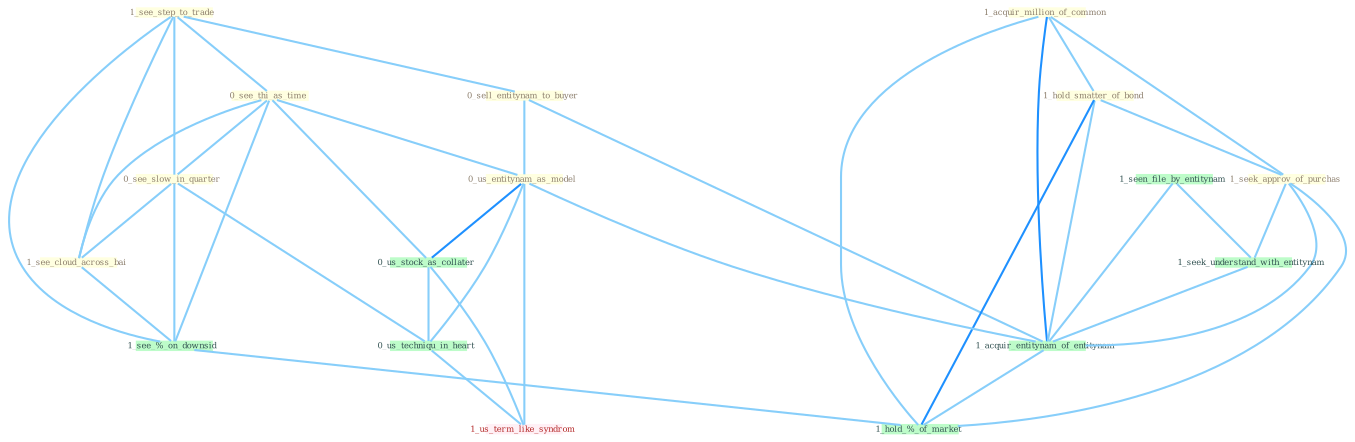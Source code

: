 Graph G{ 
    node
    [shape=polygon,style=filled,width=.5,height=.06,color="#BDFCC9",fixedsize=true,fontsize=4,
    fontcolor="#2f4f4f"];
    {node
    [color="#ffffe0", fontcolor="#8b7d6b"] "1_see_step_to_trade " "1_acquir_million_of_common " "0_see_thi_as_time " "0_sell_entitynam_to_buyer " "1_hold_smatter_of_bond " "0_see_slow_in_quarter " "0_us_entitynam_as_model " "1_see_cloud_across_bai " "1_seek_approv_of_purchas "}
{node [color="#fff0f5", fontcolor="#b22222"] "1_us_term_like_syndrom "}
edge [color="#B0E2FF"];

	"1_see_step_to_trade " -- "0_see_thi_as_time " [w="1", color="#87cefa" ];
	"1_see_step_to_trade " -- "0_sell_entitynam_to_buyer " [w="1", color="#87cefa" ];
	"1_see_step_to_trade " -- "0_see_slow_in_quarter " [w="1", color="#87cefa" ];
	"1_see_step_to_trade " -- "1_see_cloud_across_bai " [w="1", color="#87cefa" ];
	"1_see_step_to_trade " -- "1_see_%_on_downsid " [w="1", color="#87cefa" ];
	"1_acquir_million_of_common " -- "1_hold_smatter_of_bond " [w="1", color="#87cefa" ];
	"1_acquir_million_of_common " -- "1_seek_approv_of_purchas " [w="1", color="#87cefa" ];
	"1_acquir_million_of_common " -- "1_acquir_entitynam_of_entitynam " [w="2", color="#1e90ff" , len=0.8];
	"1_acquir_million_of_common " -- "1_hold_%_of_market " [w="1", color="#87cefa" ];
	"0_see_thi_as_time " -- "0_see_slow_in_quarter " [w="1", color="#87cefa" ];
	"0_see_thi_as_time " -- "0_us_entitynam_as_model " [w="1", color="#87cefa" ];
	"0_see_thi_as_time " -- "1_see_cloud_across_bai " [w="1", color="#87cefa" ];
	"0_see_thi_as_time " -- "0_us_stock_as_collater " [w="1", color="#87cefa" ];
	"0_see_thi_as_time " -- "1_see_%_on_downsid " [w="1", color="#87cefa" ];
	"0_sell_entitynam_to_buyer " -- "0_us_entitynam_as_model " [w="1", color="#87cefa" ];
	"0_sell_entitynam_to_buyer " -- "1_acquir_entitynam_of_entitynam " [w="1", color="#87cefa" ];
	"1_hold_smatter_of_bond " -- "1_seek_approv_of_purchas " [w="1", color="#87cefa" ];
	"1_hold_smatter_of_bond " -- "1_acquir_entitynam_of_entitynam " [w="1", color="#87cefa" ];
	"1_hold_smatter_of_bond " -- "1_hold_%_of_market " [w="2", color="#1e90ff" , len=0.8];
	"0_see_slow_in_quarter " -- "1_see_cloud_across_bai " [w="1", color="#87cefa" ];
	"0_see_slow_in_quarter " -- "0_us_techniqu_in_heart " [w="1", color="#87cefa" ];
	"0_see_slow_in_quarter " -- "1_see_%_on_downsid " [w="1", color="#87cefa" ];
	"0_us_entitynam_as_model " -- "0_us_stock_as_collater " [w="2", color="#1e90ff" , len=0.8];
	"0_us_entitynam_as_model " -- "1_acquir_entitynam_of_entitynam " [w="1", color="#87cefa" ];
	"0_us_entitynam_as_model " -- "0_us_techniqu_in_heart " [w="1", color="#87cefa" ];
	"0_us_entitynam_as_model " -- "1_us_term_like_syndrom " [w="1", color="#87cefa" ];
	"1_see_cloud_across_bai " -- "1_see_%_on_downsid " [w="1", color="#87cefa" ];
	"1_seek_approv_of_purchas " -- "1_seek_understand_with_entitynam " [w="1", color="#87cefa" ];
	"1_seek_approv_of_purchas " -- "1_acquir_entitynam_of_entitynam " [w="1", color="#87cefa" ];
	"1_seek_approv_of_purchas " -- "1_hold_%_of_market " [w="1", color="#87cefa" ];
	"1_seen_file_by_entitynam " -- "1_seek_understand_with_entitynam " [w="1", color="#87cefa" ];
	"1_seen_file_by_entitynam " -- "1_acquir_entitynam_of_entitynam " [w="1", color="#87cefa" ];
	"0_us_stock_as_collater " -- "0_us_techniqu_in_heart " [w="1", color="#87cefa" ];
	"0_us_stock_as_collater " -- "1_us_term_like_syndrom " [w="1", color="#87cefa" ];
	"1_seek_understand_with_entitynam " -- "1_acquir_entitynam_of_entitynam " [w="1", color="#87cefa" ];
	"1_acquir_entitynam_of_entitynam " -- "1_hold_%_of_market " [w="1", color="#87cefa" ];
	"0_us_techniqu_in_heart " -- "1_us_term_like_syndrom " [w="1", color="#87cefa" ];
	"1_see_%_on_downsid " -- "1_hold_%_of_market " [w="1", color="#87cefa" ];
}